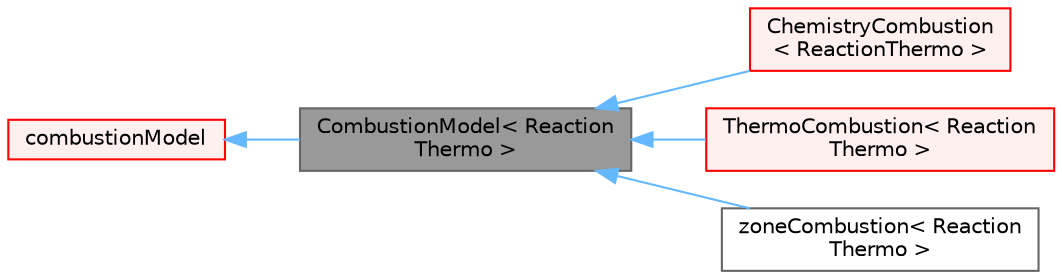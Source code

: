 digraph "CombustionModel&lt; ReactionThermo &gt;"
{
 // LATEX_PDF_SIZE
  bgcolor="transparent";
  edge [fontname=Helvetica,fontsize=10,labelfontname=Helvetica,labelfontsize=10];
  node [fontname=Helvetica,fontsize=10,shape=box,height=0.2,width=0.4];
  rankdir="LR";
  Node1 [id="Node000001",label="CombustionModel\< Reaction\lThermo \>",height=0.2,width=0.4,color="gray40", fillcolor="grey60", style="filled", fontcolor="black",tooltip="Combustion models for templated thermodynamics."];
  Node2 -> Node1 [id="edge1_Node000001_Node000002",dir="back",color="steelblue1",style="solid",tooltip=" "];
  Node2 [id="Node000002",label="combustionModel",height=0.2,width=0.4,color="red", fillcolor="#FFF0F0", style="filled",URL="$classFoam_1_1combustionModel.html",tooltip="Base class for combustion models."];
  Node1 -> Node12 [id="edge2_Node000001_Node000012",dir="back",color="steelblue1",style="solid",tooltip=" "];
  Node12 [id="Node000012",label="ChemistryCombustion\l\< ReactionThermo \>",height=0.2,width=0.4,color="red", fillcolor="#FFF0F0", style="filled",URL="$classFoam_1_1ChemistryCombustion.html",tooltip="Chemistry model wrapper for combustion models."];
  Node1 -> Node17 [id="edge3_Node000001_Node000017",dir="back",color="steelblue1",style="solid",tooltip=" "];
  Node17 [id="Node000017",label="ThermoCombustion\< Reaction\lThermo \>",height=0.2,width=0.4,color="red", fillcolor="#FFF0F0", style="filled",URL="$classFoam_1_1ThermoCombustion.html",tooltip="Thermo model wrapper for combustion models."];
  Node1 -> Node25 [id="edge4_Node000001_Node000025",dir="back",color="steelblue1",style="solid",tooltip=" "];
  Node25 [id="Node000025",label="zoneCombustion\< Reaction\lThermo \>",height=0.2,width=0.4,color="gray40", fillcolor="white", style="filled",URL="$classFoam_1_1combustionModels_1_1zoneCombustion.html",tooltip="Zone-filtered combustion model."];
}
